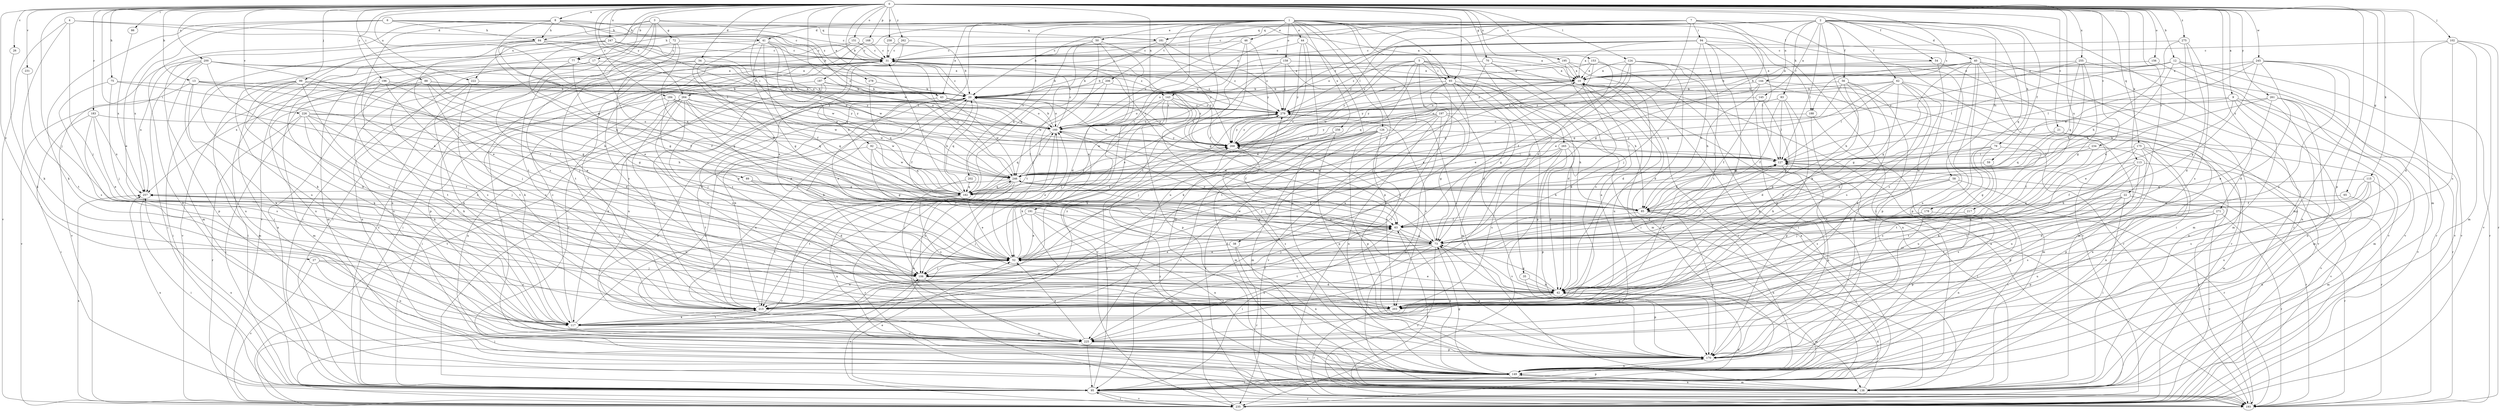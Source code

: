 strict digraph  {
0;
1;
2;
3;
4;
5;
6;
7;
8;
9;
10;
12;
13;
17;
20;
21;
22;
26;
27;
31;
34;
35;
38;
40;
41;
42;
43;
44;
46;
50;
52;
54;
56;
58;
59;
62;
63;
65;
70;
72;
73;
75;
77;
79;
83;
84;
85;
86;
88;
89;
92;
93;
94;
95;
99;
102;
106;
113;
115;
117;
124;
126;
127;
138;
143;
144;
145;
149;
151;
153;
156;
158;
160;
168;
170;
175;
178;
181;
182;
183;
184;
187;
188;
191;
193;
195;
196;
197;
200;
202;
203;
206;
213;
217;
222;
225;
226;
231;
234;
235;
245;
246;
247;
255;
256;
257;
258;
261;
262;
264;
265;
268;
271;
275;
278;
279;
0 -> 8  [label=a];
0 -> 9  [label=a];
0 -> 12  [label=b];
0 -> 13  [label=b];
0 -> 17  [label=b];
0 -> 20  [label=b];
0 -> 21  [label=c];
0 -> 22  [label=c];
0 -> 26  [label=c];
0 -> 27  [label=c];
0 -> 34  [label=d];
0 -> 43  [label=e];
0 -> 54  [label=f];
0 -> 65  [label=g];
0 -> 70  [label=g];
0 -> 75  [label=h];
0 -> 77  [label=h];
0 -> 86  [label=i];
0 -> 88  [label=i];
0 -> 89  [label=i];
0 -> 92  [label=i];
0 -> 93  [label=i];
0 -> 99  [label=j];
0 -> 102  [label=j];
0 -> 106  [label=j];
0 -> 113  [label=k];
0 -> 115  [label=k];
0 -> 124  [label=l];
0 -> 138  [label=m];
0 -> 143  [label=n];
0 -> 151  [label=o];
0 -> 153  [label=o];
0 -> 156  [label=o];
0 -> 168  [label=p];
0 -> 170  [label=p];
0 -> 175  [label=q];
0 -> 183  [label=r];
0 -> 184  [label=r];
0 -> 195  [label=s];
0 -> 196  [label=s];
0 -> 200  [label=s];
0 -> 217  [label=u];
0 -> 222  [label=u];
0 -> 226  [label=v];
0 -> 231  [label=v];
0 -> 234  [label=v];
0 -> 245  [label=w];
0 -> 246  [label=w];
0 -> 247  [label=x];
0 -> 255  [label=x];
0 -> 258  [label=y];
0 -> 261  [label=y];
0 -> 262  [label=y];
0 -> 264  [label=y];
0 -> 271  [label=z];
0 -> 275  [label=z];
0 -> 188  [label=s];
1 -> 35  [label=d];
1 -> 38  [label=d];
1 -> 43  [label=e];
1 -> 44  [label=e];
1 -> 46  [label=e];
1 -> 50  [label=e];
1 -> 54  [label=f];
1 -> 77  [label=h];
1 -> 93  [label=i];
1 -> 126  [label=l];
1 -> 158  [label=o];
1 -> 170  [label=p];
1 -> 187  [label=r];
1 -> 188  [label=r];
1 -> 191  [label=r];
1 -> 193  [label=r];
1 -> 202  [label=s];
1 -> 206  [label=t];
1 -> 213  [label=t];
1 -> 222  [label=u];
1 -> 225  [label=u];
1 -> 256  [label=x];
2 -> 31  [label=c];
2 -> 40  [label=d];
2 -> 41  [label=d];
2 -> 56  [label=f];
2 -> 58  [label=f];
2 -> 59  [label=f];
2 -> 62  [label=f];
2 -> 79  [label=h];
2 -> 83  [label=h];
2 -> 117  [label=k];
2 -> 127  [label=l];
2 -> 138  [label=m];
2 -> 143  [label=n];
2 -> 144  [label=n];
2 -> 145  [label=n];
2 -> 160  [label=o];
2 -> 178  [label=q];
2 -> 181  [label=q];
2 -> 264  [label=y];
3 -> 10  [label=a];
3 -> 72  [label=g];
3 -> 84  [label=h];
3 -> 149  [label=n];
3 -> 203  [label=s];
3 -> 213  [label=t];
3 -> 235  [label=v];
3 -> 278  [label=z];
4 -> 41  [label=d];
4 -> 106  [label=j];
4 -> 117  [label=k];
4 -> 127  [label=l];
4 -> 235  [label=v];
5 -> 20  [label=b];
5 -> 42  [label=d];
5 -> 93  [label=i];
5 -> 117  [label=k];
5 -> 138  [label=m];
5 -> 225  [label=u];
5 -> 246  [label=w];
5 -> 265  [label=y];
5 -> 268  [label=y];
5 -> 279  [label=z];
6 -> 20  [label=b];
6 -> 31  [label=c];
6 -> 52  [label=e];
6 -> 84  [label=h];
6 -> 117  [label=k];
6 -> 181  [label=q];
6 -> 257  [label=x];
7 -> 20  [label=b];
7 -> 52  [label=e];
7 -> 73  [label=g];
7 -> 94  [label=i];
7 -> 95  [label=i];
7 -> 149  [label=n];
7 -> 181  [label=q];
7 -> 268  [label=y];
7 -> 279  [label=z];
8 -> 31  [label=c];
8 -> 52  [label=e];
8 -> 84  [label=h];
8 -> 149  [label=n];
8 -> 160  [label=o];
8 -> 181  [label=q];
8 -> 182  [label=q];
9 -> 52  [label=e];
9 -> 127  [label=l];
9 -> 138  [label=m];
9 -> 149  [label=n];
9 -> 235  [label=v];
9 -> 279  [label=z];
10 -> 20  [label=b];
10 -> 42  [label=d];
10 -> 95  [label=i];
10 -> 149  [label=n];
10 -> 193  [label=r];
10 -> 225  [label=u];
10 -> 268  [label=y];
10 -> 279  [label=z];
12 -> 10  [label=a];
12 -> 20  [label=b];
12 -> 85  [label=h];
12 -> 127  [label=l];
12 -> 149  [label=n];
12 -> 193  [label=r];
12 -> 235  [label=v];
13 -> 20  [label=b];
13 -> 85  [label=h];
13 -> 117  [label=k];
13 -> 160  [label=o];
13 -> 225  [label=u];
13 -> 235  [label=v];
17 -> 10  [label=a];
17 -> 63  [label=f];
17 -> 149  [label=n];
17 -> 213  [label=t];
20 -> 31  [label=c];
20 -> 52  [label=e];
20 -> 63  [label=f];
20 -> 117  [label=k];
20 -> 149  [label=n];
20 -> 160  [label=o];
20 -> 182  [label=q];
20 -> 268  [label=y];
20 -> 279  [label=z];
21 -> 149  [label=n];
21 -> 182  [label=q];
21 -> 235  [label=v];
21 -> 268  [label=y];
22 -> 85  [label=h];
22 -> 95  [label=i];
22 -> 106  [label=j];
22 -> 193  [label=r];
22 -> 203  [label=s];
22 -> 213  [label=t];
26 -> 117  [label=k];
27 -> 106  [label=j];
27 -> 203  [label=s];
27 -> 225  [label=u];
27 -> 235  [label=v];
31 -> 10  [label=a];
31 -> 95  [label=i];
31 -> 170  [label=p];
31 -> 203  [label=s];
31 -> 268  [label=y];
31 -> 279  [label=z];
34 -> 10  [label=a];
34 -> 85  [label=h];
34 -> 117  [label=k];
34 -> 257  [label=x];
34 -> 268  [label=y];
35 -> 42  [label=d];
35 -> 170  [label=p];
38 -> 52  [label=e];
38 -> 149  [label=n];
38 -> 193  [label=r];
40 -> 10  [label=a];
40 -> 20  [label=b];
40 -> 73  [label=g];
40 -> 95  [label=i];
40 -> 138  [label=m];
40 -> 149  [label=n];
40 -> 170  [label=p];
40 -> 203  [label=s];
40 -> 235  [label=v];
40 -> 268  [label=y];
41 -> 31  [label=c];
41 -> 52  [label=e];
41 -> 63  [label=f];
41 -> 73  [label=g];
41 -> 95  [label=i];
41 -> 182  [label=q];
41 -> 246  [label=w];
41 -> 279  [label=z];
42 -> 20  [label=b];
42 -> 52  [label=e];
42 -> 73  [label=g];
42 -> 138  [label=m];
42 -> 203  [label=s];
42 -> 213  [label=t];
42 -> 268  [label=y];
42 -> 279  [label=z];
43 -> 160  [label=o];
43 -> 203  [label=s];
43 -> 213  [label=t];
43 -> 246  [label=w];
43 -> 279  [label=z];
44 -> 31  [label=c];
44 -> 138  [label=m];
44 -> 170  [label=p];
44 -> 225  [label=u];
44 -> 268  [label=y];
46 -> 31  [label=c];
46 -> 63  [label=f];
46 -> 73  [label=g];
46 -> 160  [label=o];
46 -> 268  [label=y];
50 -> 31  [label=c];
50 -> 42  [label=d];
50 -> 52  [label=e];
50 -> 106  [label=j];
50 -> 182  [label=q];
50 -> 213  [label=t];
52 -> 10  [label=a];
52 -> 63  [label=f];
52 -> 106  [label=j];
52 -> 127  [label=l];
52 -> 160  [label=o];
52 -> 257  [label=x];
52 -> 279  [label=z];
54 -> 10  [label=a];
54 -> 138  [label=m];
54 -> 170  [label=p];
56 -> 20  [label=b];
56 -> 85  [label=h];
56 -> 149  [label=n];
56 -> 182  [label=q];
56 -> 203  [label=s];
56 -> 213  [label=t];
58 -> 73  [label=g];
58 -> 95  [label=i];
58 -> 182  [label=q];
58 -> 193  [label=r];
58 -> 203  [label=s];
59 -> 203  [label=s];
59 -> 246  [label=w];
62 -> 20  [label=b];
62 -> 42  [label=d];
62 -> 73  [label=g];
62 -> 117  [label=k];
62 -> 127  [label=l];
62 -> 160  [label=o];
62 -> 170  [label=p];
62 -> 182  [label=q];
62 -> 235  [label=v];
63 -> 73  [label=g];
63 -> 95  [label=i];
63 -> 106  [label=j];
63 -> 149  [label=n];
65 -> 85  [label=h];
65 -> 149  [label=n];
70 -> 10  [label=a];
70 -> 20  [label=b];
70 -> 106  [label=j];
70 -> 193  [label=r];
70 -> 203  [label=s];
72 -> 31  [label=c];
72 -> 52  [label=e];
72 -> 73  [label=g];
72 -> 138  [label=m];
72 -> 213  [label=t];
73 -> 52  [label=e];
73 -> 106  [label=j];
73 -> 127  [label=l];
73 -> 160  [label=o];
73 -> 170  [label=p];
73 -> 193  [label=r];
73 -> 213  [label=t];
73 -> 225  [label=u];
73 -> 246  [label=w];
73 -> 268  [label=y];
75 -> 20  [label=b];
75 -> 63  [label=f];
75 -> 106  [label=j];
75 -> 203  [label=s];
77 -> 10  [label=a];
77 -> 63  [label=f];
77 -> 106  [label=j];
77 -> 235  [label=v];
79 -> 42  [label=d];
79 -> 73  [label=g];
79 -> 127  [label=l];
79 -> 182  [label=q];
79 -> 225  [label=u];
83 -> 42  [label=d];
83 -> 63  [label=f];
83 -> 117  [label=k];
83 -> 127  [label=l];
83 -> 160  [label=o];
83 -> 279  [label=z];
84 -> 31  [label=c];
84 -> 52  [label=e];
84 -> 117  [label=k];
84 -> 138  [label=m];
84 -> 160  [label=o];
84 -> 182  [label=q];
84 -> 246  [label=w];
85 -> 63  [label=f];
85 -> 95  [label=i];
85 -> 149  [label=n];
85 -> 170  [label=p];
86 -> 257  [label=x];
88 -> 20  [label=b];
88 -> 73  [label=g];
88 -> 106  [label=j];
88 -> 160  [label=o];
88 -> 203  [label=s];
88 -> 225  [label=u];
88 -> 268  [label=y];
89 -> 42  [label=d];
89 -> 63  [label=f];
89 -> 182  [label=q];
92 -> 73  [label=g];
92 -> 127  [label=l];
92 -> 182  [label=q];
92 -> 213  [label=t];
92 -> 246  [label=w];
93 -> 20  [label=b];
93 -> 73  [label=g];
93 -> 85  [label=h];
93 -> 117  [label=k];
93 -> 138  [label=m];
93 -> 170  [label=p];
93 -> 213  [label=t];
93 -> 268  [label=y];
94 -> 10  [label=a];
94 -> 31  [label=c];
94 -> 42  [label=d];
94 -> 106  [label=j];
94 -> 127  [label=l];
94 -> 160  [label=o];
94 -> 170  [label=p];
94 -> 193  [label=r];
94 -> 213  [label=t];
94 -> 279  [label=z];
95 -> 31  [label=c];
95 -> 52  [label=e];
95 -> 170  [label=p];
95 -> 193  [label=r];
95 -> 235  [label=v];
95 -> 257  [label=x];
95 -> 268  [label=y];
99 -> 20  [label=b];
99 -> 52  [label=e];
99 -> 95  [label=i];
99 -> 117  [label=k];
99 -> 138  [label=m];
99 -> 149  [label=n];
99 -> 203  [label=s];
99 -> 268  [label=y];
102 -> 31  [label=c];
102 -> 42  [label=d];
102 -> 138  [label=m];
102 -> 193  [label=r];
102 -> 203  [label=s];
102 -> 235  [label=v];
106 -> 42  [label=d];
106 -> 138  [label=m];
106 -> 235  [label=v];
113 -> 63  [label=f];
113 -> 170  [label=p];
113 -> 193  [label=r];
113 -> 203  [label=s];
113 -> 213  [label=t];
113 -> 246  [label=w];
115 -> 42  [label=d];
115 -> 63  [label=f];
115 -> 138  [label=m];
115 -> 182  [label=q];
115 -> 203  [label=s];
115 -> 225  [label=u];
117 -> 31  [label=c];
117 -> 213  [label=t];
117 -> 225  [label=u];
117 -> 246  [label=w];
124 -> 10  [label=a];
124 -> 42  [label=d];
124 -> 52  [label=e];
124 -> 63  [label=f];
124 -> 85  [label=h];
124 -> 149  [label=n];
124 -> 182  [label=q];
126 -> 95  [label=i];
126 -> 127  [label=l];
126 -> 138  [label=m];
126 -> 170  [label=p];
126 -> 193  [label=r];
126 -> 203  [label=s];
126 -> 246  [label=w];
126 -> 268  [label=y];
127 -> 20  [label=b];
127 -> 31  [label=c];
127 -> 85  [label=h];
127 -> 170  [label=p];
127 -> 193  [label=r];
127 -> 246  [label=w];
138 -> 10  [label=a];
138 -> 31  [label=c];
138 -> 42  [label=d];
138 -> 127  [label=l];
138 -> 149  [label=n];
138 -> 257  [label=x];
143 -> 106  [label=j];
143 -> 117  [label=k];
143 -> 160  [label=o];
143 -> 170  [label=p];
143 -> 235  [label=v];
143 -> 268  [label=y];
143 -> 279  [label=z];
144 -> 20  [label=b];
144 -> 85  [label=h];
144 -> 138  [label=m];
144 -> 182  [label=q];
144 -> 235  [label=v];
145 -> 63  [label=f];
145 -> 73  [label=g];
145 -> 279  [label=z];
149 -> 20  [label=b];
149 -> 31  [label=c];
149 -> 73  [label=g];
149 -> 95  [label=i];
149 -> 138  [label=m];
149 -> 279  [label=z];
151 -> 10  [label=a];
151 -> 31  [label=c];
151 -> 95  [label=i];
151 -> 213  [label=t];
153 -> 10  [label=a];
153 -> 52  [label=e];
153 -> 73  [label=g];
153 -> 95  [label=i];
153 -> 279  [label=z];
156 -> 10  [label=a];
156 -> 235  [label=v];
158 -> 10  [label=a];
158 -> 20  [label=b];
158 -> 42  [label=d];
158 -> 52  [label=e];
158 -> 279  [label=z];
160 -> 20  [label=b];
160 -> 31  [label=c];
160 -> 63  [label=f];
160 -> 182  [label=q];
160 -> 225  [label=u];
160 -> 268  [label=y];
168 -> 31  [label=c];
168 -> 95  [label=i];
168 -> 203  [label=s];
170 -> 73  [label=g];
170 -> 149  [label=n];
175 -> 117  [label=k];
175 -> 127  [label=l];
175 -> 138  [label=m];
175 -> 149  [label=n];
175 -> 213  [label=t];
175 -> 225  [label=u];
175 -> 235  [label=v];
178 -> 63  [label=f];
178 -> 149  [label=n];
181 -> 31  [label=c];
181 -> 182  [label=q];
181 -> 268  [label=y];
181 -> 279  [label=z];
182 -> 20  [label=b];
182 -> 31  [label=c];
182 -> 52  [label=e];
182 -> 203  [label=s];
182 -> 213  [label=t];
182 -> 235  [label=v];
182 -> 268  [label=y];
183 -> 52  [label=e];
183 -> 95  [label=i];
183 -> 160  [label=o];
183 -> 203  [label=s];
183 -> 257  [label=x];
184 -> 52  [label=e];
184 -> 117  [label=k];
184 -> 182  [label=q];
184 -> 246  [label=w];
184 -> 279  [label=z];
187 -> 20  [label=b];
187 -> 95  [label=i];
187 -> 225  [label=u];
187 -> 235  [label=v];
187 -> 268  [label=y];
188 -> 138  [label=m];
188 -> 160  [label=o];
188 -> 170  [label=p];
191 -> 52  [label=e];
191 -> 63  [label=f];
191 -> 106  [label=j];
191 -> 138  [label=m];
191 -> 149  [label=n];
193 -> 63  [label=f];
193 -> 127  [label=l];
193 -> 160  [label=o];
195 -> 10  [label=a];
195 -> 42  [label=d];
195 -> 95  [label=i];
195 -> 160  [label=o];
195 -> 235  [label=v];
196 -> 20  [label=b];
196 -> 42  [label=d];
196 -> 95  [label=i];
196 -> 138  [label=m];
196 -> 203  [label=s];
196 -> 213  [label=t];
196 -> 246  [label=w];
197 -> 73  [label=g];
197 -> 85  [label=h];
197 -> 106  [label=j];
197 -> 138  [label=m];
197 -> 149  [label=n];
197 -> 160  [label=o];
197 -> 235  [label=v];
197 -> 268  [label=y];
200 -> 10  [label=a];
200 -> 20  [label=b];
200 -> 73  [label=g];
200 -> 95  [label=i];
200 -> 170  [label=p];
200 -> 182  [label=q];
200 -> 203  [label=s];
200 -> 235  [label=v];
200 -> 257  [label=x];
202 -> 106  [label=j];
202 -> 182  [label=q];
203 -> 10  [label=a];
203 -> 193  [label=r];
206 -> 20  [label=b];
206 -> 160  [label=o];
206 -> 170  [label=p];
206 -> 246  [label=w];
213 -> 20  [label=b];
213 -> 52  [label=e];
213 -> 63  [label=f];
213 -> 117  [label=k];
213 -> 279  [label=z];
217 -> 63  [label=f];
217 -> 170  [label=p];
222 -> 20  [label=b];
222 -> 117  [label=k];
222 -> 213  [label=t];
222 -> 225  [label=u];
225 -> 52  [label=e];
225 -> 95  [label=i];
225 -> 170  [label=p];
226 -> 85  [label=h];
226 -> 95  [label=i];
226 -> 106  [label=j];
226 -> 117  [label=k];
226 -> 160  [label=o];
226 -> 193  [label=r];
226 -> 213  [label=t];
226 -> 246  [label=w];
231 -> 213  [label=t];
234 -> 52  [label=e];
234 -> 63  [label=f];
234 -> 127  [label=l];
234 -> 170  [label=p];
235 -> 10  [label=a];
235 -> 42  [label=d];
235 -> 95  [label=i];
235 -> 106  [label=j];
235 -> 257  [label=x];
235 -> 268  [label=y];
245 -> 10  [label=a];
245 -> 42  [label=d];
245 -> 73  [label=g];
245 -> 127  [label=l];
245 -> 170  [label=p];
245 -> 203  [label=s];
245 -> 235  [label=v];
245 -> 246  [label=w];
246 -> 31  [label=c];
246 -> 63  [label=f];
246 -> 85  [label=h];
246 -> 149  [label=n];
246 -> 160  [label=o];
246 -> 182  [label=q];
246 -> 193  [label=r];
246 -> 213  [label=t];
246 -> 257  [label=x];
247 -> 31  [label=c];
247 -> 73  [label=g];
247 -> 117  [label=k];
247 -> 160  [label=o];
247 -> 225  [label=u];
247 -> 268  [label=y];
255 -> 10  [label=a];
255 -> 73  [label=g];
255 -> 85  [label=h];
255 -> 182  [label=q];
255 -> 193  [label=r];
255 -> 268  [label=y];
256 -> 138  [label=m];
256 -> 170  [label=p];
256 -> 268  [label=y];
257 -> 85  [label=h];
257 -> 95  [label=i];
257 -> 106  [label=j];
258 -> 31  [label=c];
258 -> 279  [label=z];
261 -> 52  [label=e];
261 -> 138  [label=m];
261 -> 149  [label=n];
261 -> 193  [label=r];
261 -> 246  [label=w];
261 -> 279  [label=z];
262 -> 20  [label=b];
262 -> 31  [label=c];
262 -> 85  [label=h];
264 -> 52  [label=e];
264 -> 95  [label=i];
264 -> 106  [label=j];
264 -> 127  [label=l];
264 -> 149  [label=n];
264 -> 182  [label=q];
264 -> 203  [label=s];
264 -> 213  [label=t];
264 -> 279  [label=z];
265 -> 42  [label=d];
265 -> 106  [label=j];
265 -> 127  [label=l];
265 -> 170  [label=p];
265 -> 203  [label=s];
265 -> 225  [label=u];
265 -> 235  [label=v];
268 -> 127  [label=l];
268 -> 279  [label=z];
271 -> 63  [label=f];
271 -> 170  [label=p];
271 -> 193  [label=r];
271 -> 203  [label=s];
271 -> 225  [label=u];
271 -> 235  [label=v];
275 -> 31  [label=c];
275 -> 42  [label=d];
275 -> 52  [label=e];
275 -> 85  [label=h];
275 -> 203  [label=s];
278 -> 20  [label=b];
278 -> 182  [label=q];
279 -> 160  [label=o];
279 -> 203  [label=s];
279 -> 246  [label=w];
279 -> 268  [label=y];
}
